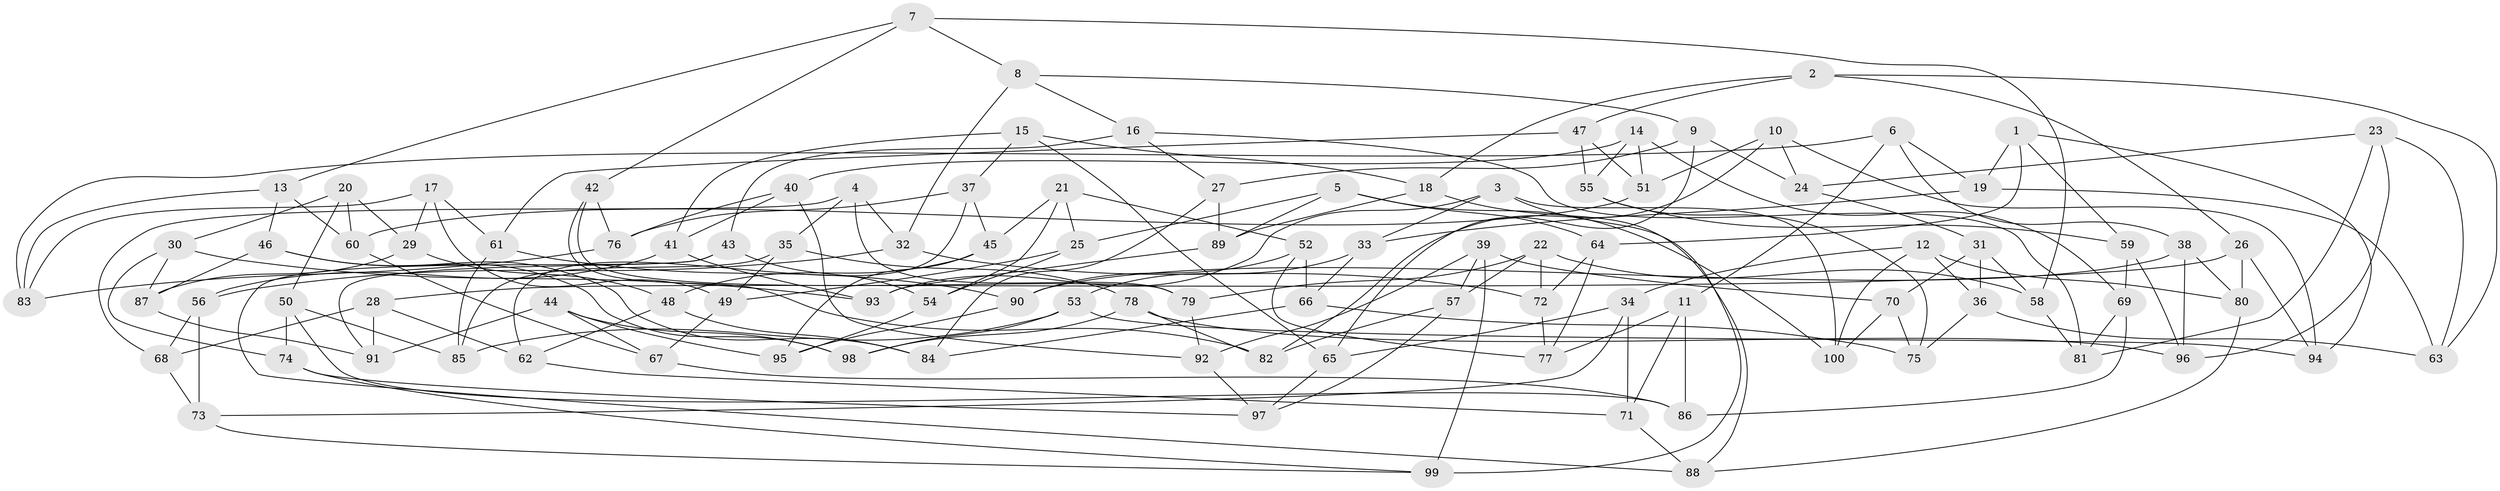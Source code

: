 // coarse degree distribution, {5: 0.06349206349206349, 4: 0.3968253968253968, 6: 0.5079365079365079, 3: 0.031746031746031744}
// Generated by graph-tools (version 1.1) at 2025/24/03/03/25 07:24:30]
// undirected, 100 vertices, 200 edges
graph export_dot {
graph [start="1"]
  node [color=gray90,style=filled];
  1;
  2;
  3;
  4;
  5;
  6;
  7;
  8;
  9;
  10;
  11;
  12;
  13;
  14;
  15;
  16;
  17;
  18;
  19;
  20;
  21;
  22;
  23;
  24;
  25;
  26;
  27;
  28;
  29;
  30;
  31;
  32;
  33;
  34;
  35;
  36;
  37;
  38;
  39;
  40;
  41;
  42;
  43;
  44;
  45;
  46;
  47;
  48;
  49;
  50;
  51;
  52;
  53;
  54;
  55;
  56;
  57;
  58;
  59;
  60;
  61;
  62;
  63;
  64;
  65;
  66;
  67;
  68;
  69;
  70;
  71;
  72;
  73;
  74;
  75;
  76;
  77;
  78;
  79;
  80;
  81;
  82;
  83;
  84;
  85;
  86;
  87;
  88;
  89;
  90;
  91;
  92;
  93;
  94;
  95;
  96;
  97;
  98;
  99;
  100;
  1 -- 19;
  1 -- 94;
  1 -- 64;
  1 -- 59;
  2 -- 47;
  2 -- 18;
  2 -- 63;
  2 -- 26;
  3 -- 100;
  3 -- 99;
  3 -- 33;
  3 -- 93;
  4 -- 79;
  4 -- 32;
  4 -- 68;
  4 -- 35;
  5 -- 100;
  5 -- 89;
  5 -- 25;
  5 -- 64;
  6 -- 83;
  6 -- 38;
  6 -- 11;
  6 -- 19;
  7 -- 13;
  7 -- 58;
  7 -- 8;
  7 -- 42;
  8 -- 16;
  8 -- 9;
  8 -- 32;
  9 -- 65;
  9 -- 24;
  9 -- 27;
  10 -- 24;
  10 -- 51;
  10 -- 82;
  10 -- 94;
  11 -- 86;
  11 -- 77;
  11 -- 71;
  12 -- 100;
  12 -- 34;
  12 -- 36;
  12 -- 80;
  13 -- 83;
  13 -- 60;
  13 -- 46;
  14 -- 40;
  14 -- 55;
  14 -- 69;
  14 -- 51;
  15 -- 37;
  15 -- 65;
  15 -- 41;
  15 -- 18;
  16 -- 81;
  16 -- 43;
  16 -- 27;
  17 -- 61;
  17 -- 49;
  17 -- 29;
  17 -- 83;
  18 -- 88;
  18 -- 89;
  19 -- 33;
  19 -- 63;
  20 -- 60;
  20 -- 29;
  20 -- 30;
  20 -- 50;
  21 -- 52;
  21 -- 54;
  21 -- 45;
  21 -- 25;
  22 -- 79;
  22 -- 57;
  22 -- 58;
  22 -- 72;
  23 -- 63;
  23 -- 24;
  23 -- 96;
  23 -- 81;
  24 -- 31;
  25 -- 54;
  25 -- 49;
  26 -- 94;
  26 -- 80;
  26 -- 28;
  27 -- 84;
  27 -- 89;
  28 -- 91;
  28 -- 68;
  28 -- 62;
  29 -- 87;
  29 -- 48;
  30 -- 93;
  30 -- 74;
  30 -- 87;
  31 -- 58;
  31 -- 70;
  31 -- 36;
  32 -- 56;
  32 -- 72;
  33 -- 66;
  33 -- 53;
  34 -- 71;
  34 -- 65;
  34 -- 73;
  35 -- 85;
  35 -- 78;
  35 -- 49;
  36 -- 63;
  36 -- 75;
  37 -- 62;
  37 -- 45;
  37 -- 76;
  38 -- 90;
  38 -- 80;
  38 -- 96;
  39 -- 70;
  39 -- 57;
  39 -- 99;
  39 -- 92;
  40 -- 76;
  40 -- 92;
  40 -- 41;
  41 -- 56;
  41 -- 93;
  42 -- 82;
  42 -- 76;
  42 -- 79;
  43 -- 88;
  43 -- 91;
  43 -- 54;
  44 -- 98;
  44 -- 95;
  44 -- 67;
  44 -- 91;
  45 -- 95;
  45 -- 48;
  46 -- 98;
  46 -- 84;
  46 -- 87;
  47 -- 55;
  47 -- 61;
  47 -- 51;
  48 -- 84;
  48 -- 62;
  49 -- 67;
  50 -- 85;
  50 -- 86;
  50 -- 74;
  51 -- 60;
  52 -- 77;
  52 -- 66;
  52 -- 90;
  53 -- 85;
  53 -- 98;
  53 -- 94;
  54 -- 95;
  55 -- 59;
  55 -- 75;
  56 -- 73;
  56 -- 68;
  57 -- 97;
  57 -- 82;
  58 -- 81;
  59 -- 96;
  59 -- 69;
  60 -- 67;
  61 -- 90;
  61 -- 85;
  62 -- 71;
  64 -- 72;
  64 -- 77;
  65 -- 97;
  66 -- 84;
  66 -- 75;
  67 -- 86;
  68 -- 73;
  69 -- 86;
  69 -- 81;
  70 -- 75;
  70 -- 100;
  71 -- 88;
  72 -- 77;
  73 -- 99;
  74 -- 97;
  74 -- 99;
  76 -- 83;
  78 -- 82;
  78 -- 98;
  78 -- 96;
  79 -- 92;
  80 -- 88;
  87 -- 91;
  89 -- 93;
  90 -- 95;
  92 -- 97;
}
